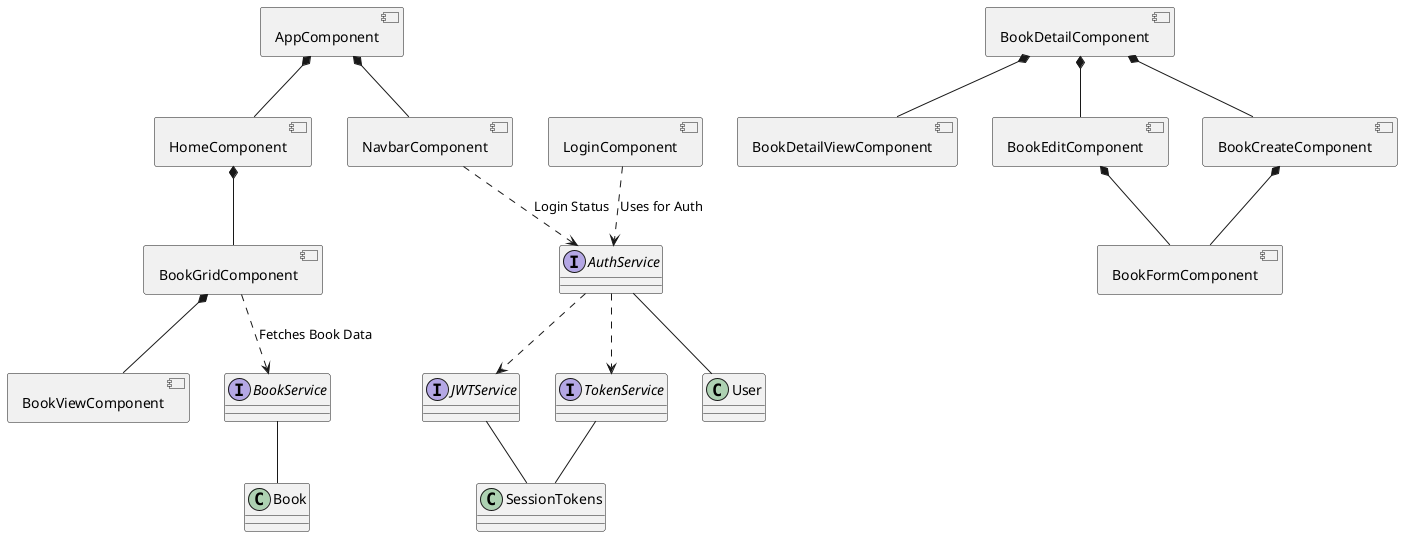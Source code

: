 @startuml
skinparam class {
    BackgroundColor<<Service>> LightBlue
    BorderColor<<Service>> DarkBlue
}

skinparam class {
    BackgroundColor<<ValueObject>> LightYellow
    BorderColor<<ValueObject>> DarkOrange
}

component AppComponent{
}

component BookFormComponent {
}
component BookGridComponent{
}
component BookViewComponent {
}

component BookDetailComponent{
}

component BookDetailViewComponent{
}

component BookEditComponent{
}

component BookCreateComponent{
}

component HomeComponent{
}
component LoginComponent{
}
component NavbarComponent{
}

interface AuthService{
}
interface JWTService
interface TokenService
interface BookService

class User{
}
class SessionTokens{
}
class Book {
}

AppComponent *-- NavbarComponent
AppComponent *-- HomeComponent
HomeComponent *-- BookGridComponent
BookGridComponent *-- BookViewComponent
BookDetailComponent *-- BookDetailViewComponent
BookDetailComponent *-- BookEditComponent
BookDetailComponent *-- BookCreateComponent

BookEditComponent *-- BookFormComponent
BookCreateComponent *-- BookFormComponent

LoginComponent ..> AuthService : "Uses for Auth"
NavbarComponent ..> AuthService : "Login Status"
BookGridComponent ..> BookService : "Fetches Book Data"
AuthService ..> JWTService
AuthService ..> TokenService
AuthService -- User
TokenService -- SessionTokens
JWTService -- SessionTokens
BookService -- Book

@enduml
